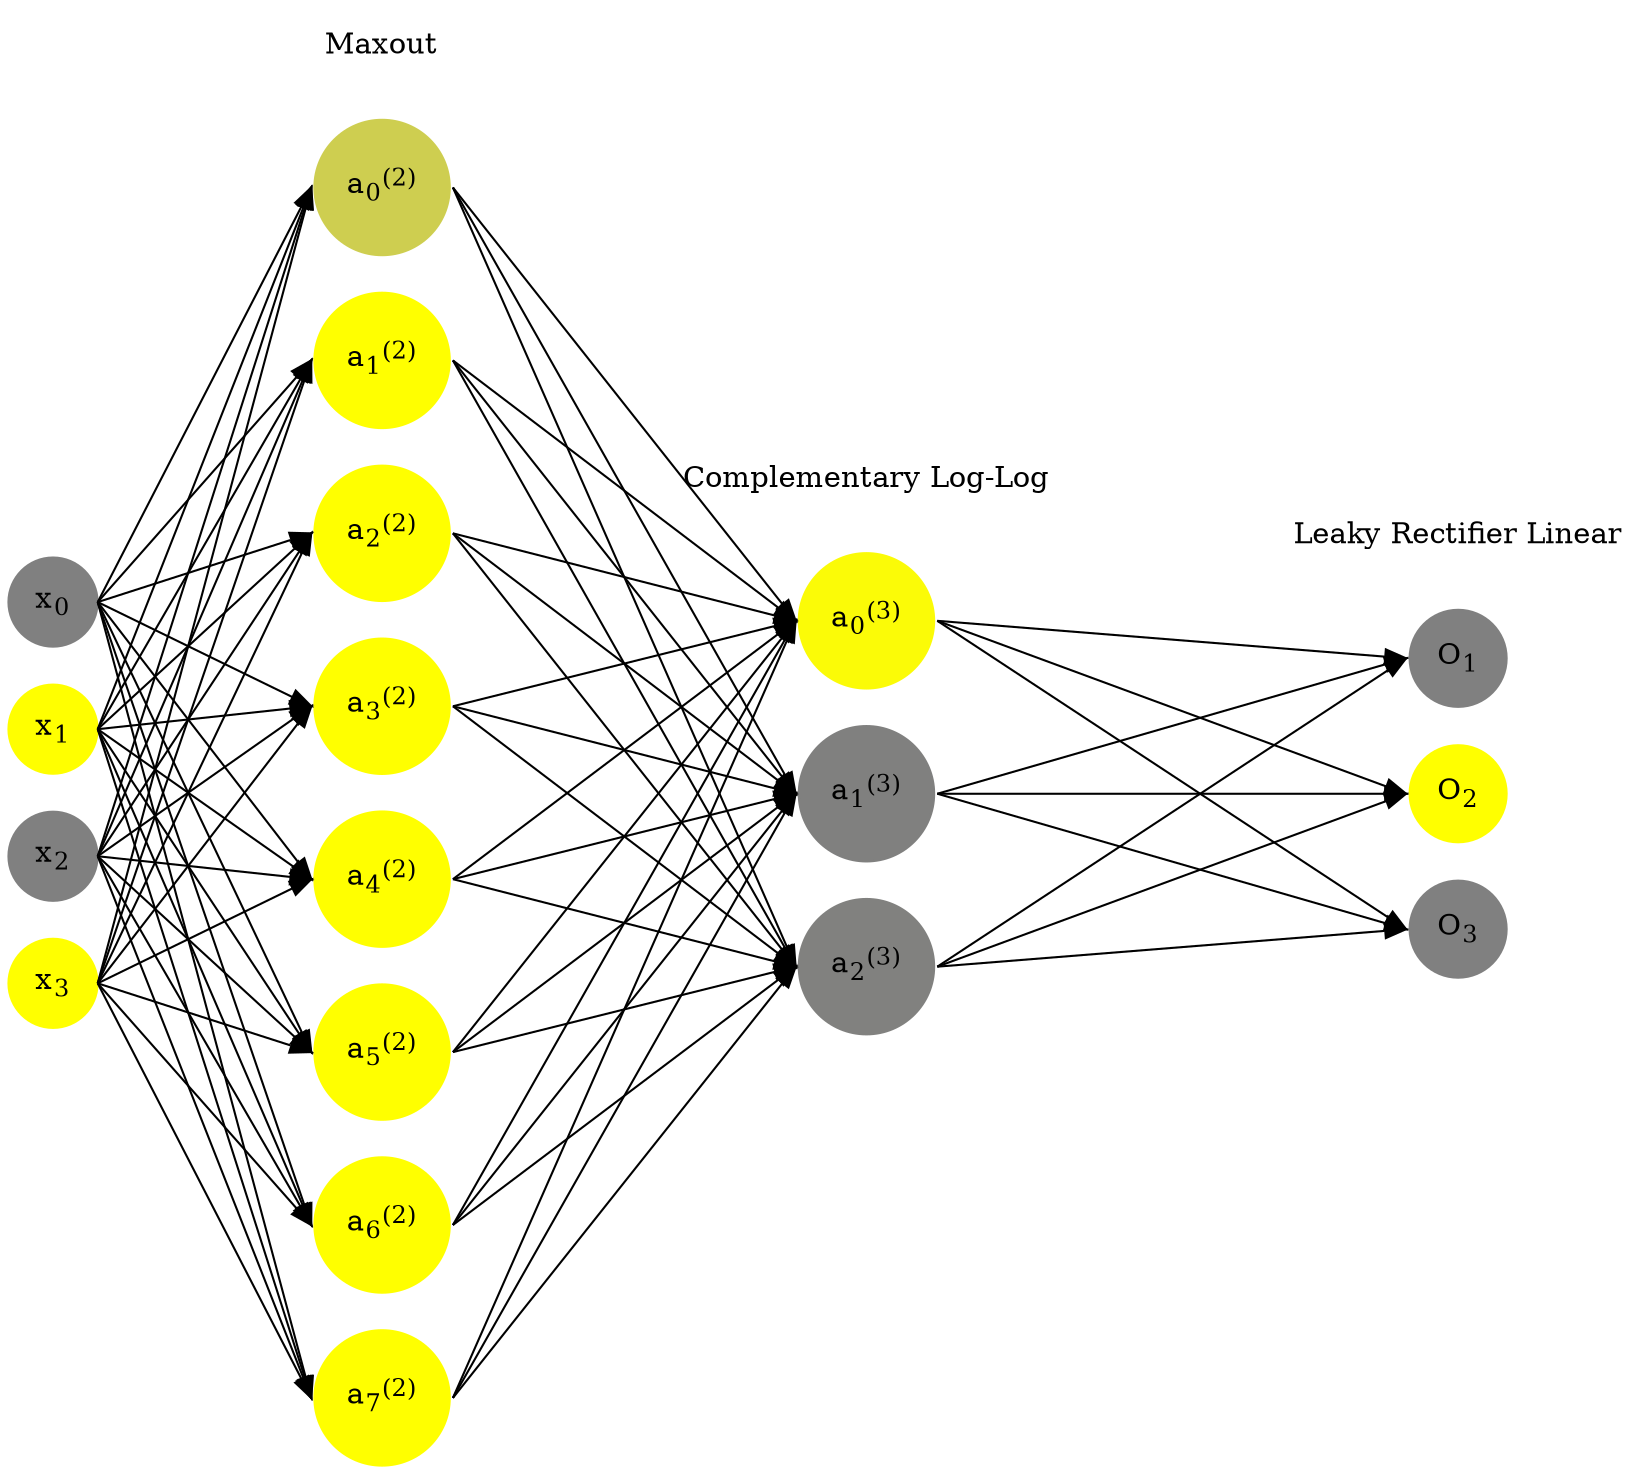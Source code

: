 digraph G {
	rankdir = LR;
	splines=false;
	edge[style=invis];
	ranksep= 1.4;
	{
	node [shape=circle, color="0.1667, 0.0, 0.5", style=filled, fillcolor="0.1667, 0.0, 0.5"];
	x0 [label=<x<sub>0</sub>>];
	}
	{
	node [shape=circle, color="0.1667, 1.0, 1.0", style=filled, fillcolor="0.1667, 1.0, 1.0"];
	x1 [label=<x<sub>1</sub>>];
	}
	{
	node [shape=circle, color="0.1667, 0.0, 0.5", style=filled, fillcolor="0.1667, 0.0, 0.5"];
	x2 [label=<x<sub>2</sub>>];
	}
	{
	node [shape=circle, color="0.1667, 1.0, 1.0", style=filled, fillcolor="0.1667, 1.0, 1.0"];
	x3 [label=<x<sub>3</sub>>];
	}
	{
	node [shape=circle, color="0.1667, 0.611020, 0.805510", style=filled, fillcolor="0.1667, 0.611020, 0.805510"];
	a02 [label=<a<sub>0</sub><sup>(2)</sup>>];
	}
	{
	node [shape=circle, color="0.1667, 1.153127, 1.076563", style=filled, fillcolor="0.1667, 1.153127, 1.076563"];
	a12 [label=<a<sub>1</sub><sup>(2)</sup>>];
	}
	{
	node [shape=circle, color="0.1667, 1.153127, 1.076563", style=filled, fillcolor="0.1667, 1.153127, 1.076563"];
	a22 [label=<a<sub>2</sub><sup>(2)</sup>>];
	}
	{
	node [shape=circle, color="0.1667, 1.153127, 1.076563", style=filled, fillcolor="0.1667, 1.153127, 1.076563"];
	a32 [label=<a<sub>3</sub><sup>(2)</sup>>];
	}
	{
	node [shape=circle, color="0.1667, 1.153127, 1.076563", style=filled, fillcolor="0.1667, 1.153127, 1.076563"];
	a42 [label=<a<sub>4</sub><sup>(2)</sup>>];
	}
	{
	node [shape=circle, color="0.1667, 1.153127, 1.076563", style=filled, fillcolor="0.1667, 1.153127, 1.076563"];
	a52 [label=<a<sub>5</sub><sup>(2)</sup>>];
	}
	{
	node [shape=circle, color="0.1667, 1.153127, 1.076563", style=filled, fillcolor="0.1667, 1.153127, 1.076563"];
	a62 [label=<a<sub>6</sub><sup>(2)</sup>>];
	}
	{
	node [shape=circle, color="0.1667, 1.153127, 1.076563", style=filled, fillcolor="0.1667, 1.153127, 1.076563"];
	a72 [label=<a<sub>7</sub><sup>(2)</sup>>];
	}
	{
	node [shape=circle, color="0.1667, 0.968504, 0.984252", style=filled, fillcolor="0.1667, 0.968504, 0.984252"];
	a03 [label=<a<sub>0</sub><sup>(3)</sup>>];
	}
	{
	node [shape=circle, color="0.1667, 0.006912, 0.503456", style=filled, fillcolor="0.1667, 0.006912, 0.503456"];
	a13 [label=<a<sub>1</sub><sup>(3)</sup>>];
	}
	{
	node [shape=circle, color="0.1667, 0.012545, 0.506272", style=filled, fillcolor="0.1667, 0.012545, 0.506272"];
	a23 [label=<a<sub>2</sub><sup>(3)</sup>>];
	}
	{
	node [shape=circle, color="0.1667, 0.0, 0.5", style=filled, fillcolor="0.1667, 0.0, 0.5"];
	O1 [label=<O<sub>1</sub>>];
	}
	{
	node [shape=circle, color="0.1667, 1.0, 1.0", style=filled, fillcolor="0.1667, 1.0, 1.0"];
	O2 [label=<O<sub>2</sub>>];
	}
	{
	node [shape=circle, color="0.1667, 0.0, 0.5", style=filled, fillcolor="0.1667, 0.0, 0.5"];
	O3 [label=<O<sub>3</sub>>];
	}
	{
	rank=same;
	x0->x1->x2->x3;
	}
	{
	rank=same;
	a02->a12->a22->a32->a42->a52->a62->a72;
	}
	{
	rank=same;
	a03->a13->a23;
	}
	{
	rank=same;
	O1->O2->O3;
	}
	l1 [shape=plaintext,label="Maxout"];
	l1->a02;
	{rank=same; l1;a02};
	l2 [shape=plaintext,label="Complementary Log-Log"];
	l2->a03;
	{rank=same; l2;a03};
	l3 [shape=plaintext,label="Leaky Rectifier Linear"];
	l3->O1;
	{rank=same; l3;O1};
edge[style=solid, tailport=e, headport=w];
	{x0;x1;x2;x3} -> {a02;a12;a22;a32;a42;a52;a62;a72};
	{a02;a12;a22;a32;a42;a52;a62;a72} -> {a03;a13;a23};
	{a03;a13;a23} -> {O1,O2,O3};
}